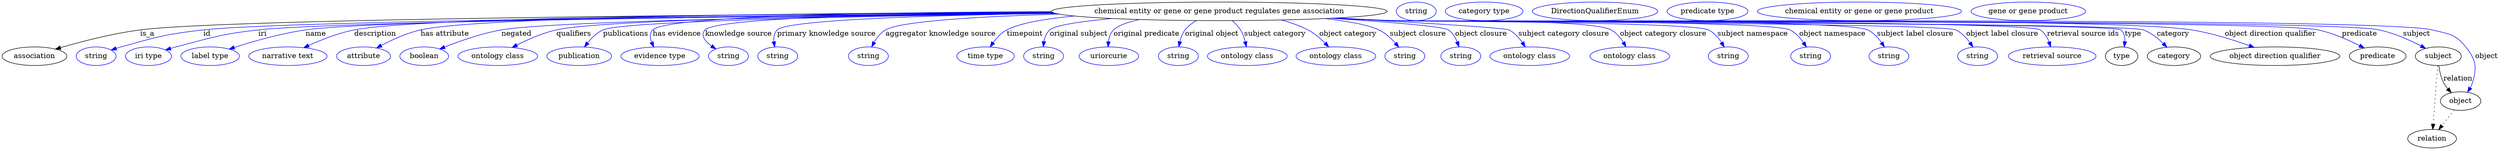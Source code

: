 digraph {
	graph [bb="0,0,4811.4,283"];
	node [label="\N"];
	"chemical entity or gene or gene product regulates gene association"	[height=0.5,
		label="chemical entity or gene or gene product regulates gene association",
		pos="2346.4,265",
		width=8.9909];
	association	[height=0.5,
		pos="62.394,178",
		width=1.7332];
	"chemical entity or gene or gene product regulates gene association" -> association	[label=is_a,
		lp="280.39,221.5",
		pos="e,102.91,191.78 2025.6,262.54 1485.2,259.5 435.35,250.85 266.39,229 213.11,222.11 153.58,206.59 112.65,194.65"];
	id	[color=blue,
		height=0.5,
		label=string,
		pos="181.39,178",
		width=1.0652];
	"chemical entity or gene or gene product regulates gene association" -> id	[color=blue,
		label=id,
		lp="395.39,221.5",
		pos="e,210.38,189.98 2028.5,261.57 1515.4,257.16 546.12,246.62 388.39,229 316.67,220.99 298.9,215.43 229.39,196 226.29,195.13 223.09,\
194.17 219.89,193.15",
		style=solid];
	iri	[color=blue,
		height=0.5,
		label="iri type",
		pos="282.39,178",
		width=1.2277];
	"chemical entity or gene or gene product regulates gene association" -> iri	[color=blue,
		label=iri,
		lp="501.39,221.5",
		pos="e,315.32,190.15 2029.5,261.24 1540.1,256.5 641.02,245.66 493.39,229 422.11,220.95 404.75,214.31 335.39,196 332.02,195.11 328.55,\
194.13 325.07,193.11",
		style=solid];
	name	[color=blue,
		height=0.5,
		label="label type",
		pos="401.39,178",
		width=1.5707];
	"chemical entity or gene or gene product regulates gene association" -> name	[color=blue,
		label=name,
		lp="604.39,221.5",
		pos="e,437.98,191.87 2027.3,261.92 1558.1,258.22 722.46,248.92 584.39,229 537.02,222.16 484.45,206.98 447.86,195.12",
		style=solid];
	description	[color=blue,
		height=0.5,
		label="narrative text",
		pos="551.39,178",
		width=2.0943];
	"chemical entity or gene or gene product regulates gene association" -> description	[color=blue,
		label=description,
		lp="717.89,221.5",
		pos="e,581.52,194.51 2023.9,263.4 1575.7,261.62 805.01,254.78 677.39,229 647.25,222.91 615.06,210.01 590.76,198.84",
		style=solid];
	"has attribute"	[color=blue,
		height=0.5,
		label=attribute,
		pos="696.39,178",
		width=1.4443];
	"chemical entity or gene or gene product regulates gene association" -> "has attribute"	[color=blue,
		label="has attribute",
		lp="852.39,221.5",
		pos="e,721.33,194.01 2023.5,263.63 1606.4,262.07 920.22,255.45 805.39,229 778.88,222.89 751.04,210 730.13,198.83",
		style=solid];
	negated	[color=blue,
		height=0.5,
		label=boolean,
		pos="813.39,178",
		width=1.2999];
	"chemical entity or gene or gene product regulates gene association" -> negated	[color=blue,
		label=negated,
		lp="990.39,221.5",
		pos="e,843.03,191.97 2030.6,261.01 1654.3,256.67 1063.3,247.07 961.39,229 923.37,222.26 881.85,207.54 852.49,195.81",
		style=solid];
	qualifiers	[color=blue,
		height=0.5,
		label="ontology class",
		pos="954.39,178",
		width=2.1304];
	"chemical entity or gene or gene product regulates gene association" -> qualifiers	[color=blue,
		label=qualifiers,
		lp="1100.9,221.5",
		pos="e,982.13,194.94 2028,261.71 1679.6,258.17 1158.3,249.52 1067.4,229 1040.8,222.99 1012.7,210.61 991.22,199.68",
		style=solid];
	publications	[color=blue,
		height=0.5,
		label=publication,
		pos="1111.4,178",
		width=1.7332];
	"chemical entity or gene or gene product regulates gene association" -> publications	[color=blue,
		label=publications,
		lp="1201.4,221.5",
		pos="e,1121.6,195.78 2031.7,260.77 1692.9,256.38 1196.7,246.94 1157.4,229 1145.6,223.62 1135.5,213.65 1127.7,204.03",
		style=solid];
	"has evidence"	[color=blue,
		height=0.5,
		label="evidence type",
		pos="1267.4,178",
		width=2.0943];
	"chemical entity or gene or gene product regulates gene association" -> "has evidence"	[color=blue,
		label="has evidence",
		lp="1299.9,221.5",
		pos="e,1255.4,195.85 2022.6,264.48 1710.1,263.29 1280.1,256.6 1253.4,229 1247.1,222.53 1247.9,213.5 1251.1,204.89",
		style=solid];
	"knowledge source"	[color=blue,
		height=0.5,
		label=string,
		pos="1399.4,178",
		width=1.0652];
	"chemical entity or gene or gene product regulates gene association" -> "knowledge source"	[color=blue,
		label="knowledge source",
		lp="1418.9,221.5",
		pos="e,1375,191.97 2024.3,263.24 1743.6,260.94 1377.8,253.26 1354.4,229 1344.7,218.94 1353.9,207.35 1366.5,197.86",
		style=solid];
	"primary knowledge source"	[color=blue,
		height=0.5,
		label=string,
		pos="1494.4,178",
		width=1.0652];
	"chemical entity or gene or gene product regulates gene association" -> "primary knowledge source"	[color=blue,
		label="primary knowledge source",
		lp="1588.4,221.5",
		pos="e,1488.6,196.04 2030.1,261.14 1795.2,257.41 1512.4,248.81 1493.4,229 1487.6,222.94 1486.3,214.33 1487,205.95",
		style=solid];
	"aggregator knowledge source"	[color=blue,
		height=0.5,
		label=string,
		pos="1669.4,178",
		width=1.0652];
	"chemical entity or gene or gene product regulates gene association" -> "aggregator knowledge source"	[color=blue,
		label="aggregator knowledge source",
		lp="1808.9,221.5",
		pos="e,1675.8,196.03 2037.4,259.58 1887.3,255.18 1732.8,246.43 1702.4,229 1692.9,223.57 1685.7,214.18 1680.4,204.99",
		style=solid];
	timepoint	[color=blue,
		height=0.5,
		label="time type",
		pos="1895.4,178",
		width=1.5346];
	"chemical entity or gene or gene product regulates gene association" -> timepoint	[color=blue,
		label=timepoint,
		lp="1971.4,221.5",
		pos="e,1904.5,195.99 2066.6,255.92 2010.7,250.64 1961.6,242.25 1936.4,229 1925.7,223.39 1916.8,213.72 1910.1,204.36",
		style=solid];
	"original subject"	[color=blue,
		height=0.5,
		label=string,
		pos="2007.4,178",
		width=1.0652];
	"chemical entity or gene or gene product regulates gene association" -> "original subject"	[color=blue,
		label="original subject",
		lp="2075.4,221.5",
		pos="e,2006.8,196.38 2139.8,251.14 2081.1,245.64 2030,238.3 2019.4,229 2012.9,223.3 2009.6,214.78 2008,206.37",
		style=solid];
	"original predicate"	[color=blue,
		height=0.5,
		label=uriorcurie,
		pos="2133.4,178",
		width=1.5887];
	"chemical entity or gene or gene product regulates gene association" -> "original predicate"	[color=blue,
		label="original predicate",
		lp="2205.9,221.5",
		pos="e,2131.9,196.09 2192.5,249.12 2169.8,244.2 2151.1,237.67 2142.4,229 2136.4,223.06 2133.6,214.58 2132.5,206.29",
		style=solid];
	"original object"	[color=blue,
		height=0.5,
		label=string,
		pos="2267.4,178",
		width=1.0652];
	"chemical entity or gene or gene product regulates gene association" -> "original object"	[color=blue,
		label="original object",
		lp="2331.9,221.5",
		pos="e,2268.4,196.29 2302.1,247.1 2293.9,242.3 2286.2,236.33 2280.4,229 2275.3,222.54 2272.2,214.29 2270.3,206.35",
		style=solid];
	"subject category"	[color=blue,
		height=0.5,
		label="ontology class",
		pos="2400.4,178",
		width=2.1304];
	"chemical entity or gene or gene product regulates gene association" -> "subject category"	[color=blue,
		label="subject category",
		lp="2453.9,221.5",
		pos="e,2398.5,196.23 2371.4,246.86 2377.4,241.72 2383.2,235.66 2387.4,229 2391.7,222.13 2394.6,213.88 2396.5,206.07",
		style=solid];
	"object category"	[color=blue,
		height=0.5,
		label="ontology class",
		pos="2571.4,178",
		width=2.1304];
	"chemical entity or gene or gene product regulates gene association" -> "object category"	[color=blue,
		label="object category",
		lp="2594.9,221.5",
		pos="e,2557.5,195.94 2466.1,248.23 2483.8,243.43 2501.5,237.17 2517.4,229 2529.8,222.64 2541.4,212.65 2550.7,203.26",
		style=solid];
	"subject closure"	[color=blue,
		height=0.5,
		label=string,
		pos="2704.4,178",
		width=1.0652];
	"chemical entity or gene or gene product regulates gene association" -> "subject closure"	[color=blue,
		label="subject closure",
		lp="2729.9,221.5",
		pos="e,2692.8,195.41 2550.3,250.99 2594.6,245.83 2634.2,238.73 2654.4,229 2666.7,223.09 2677.7,212.91 2686.2,203.27",
		style=solid];
	"object closure"	[color=blue,
		height=0.5,
		label=string,
		pos="2812.4,178",
		width=1.0652];
	"chemical entity or gene or gene product regulates gene association" -> "object closure"	[color=blue,
		label="object closure",
		lp="2851.4,221.5",
		pos="e,2808.8,196.29 2562.3,251.56 2669.5,244.58 2778.3,235.91 2788.4,229 2796.4,223.54 2801.8,214.69 2805.4,205.94",
		style=solid];
	"subject category closure"	[color=blue,
		height=0.5,
		label="ontology class",
		pos="2945.4,178",
		width=2.1304];
	"chemical entity or gene or gene product regulates gene association" -> "subject category closure"	[color=blue,
		label="subject category closure",
		lp="3010.9,221.5",
		pos="e,2936.7,196.07 2570.9,251.99 2722.9,243.53 2897.7,233.02 2905.4,229 2916,223.51 2924.7,213.85 2931.3,204.47",
		style=solid];
	"object category closure"	[color=blue,
		height=0.5,
		label="ontology class",
		pos="3138.4,178",
		width=2.1304];
	"chemical entity or gene or gene product regulates gene association" -> "object category closure"	[color=blue,
		label="object category closure",
		lp="3202.9,221.5",
		pos="e,3131,196.12 2573.4,252.15 2608.9,250.38 2645.1,248.6 2679.4,247 2726.4,244.8 3061,251.33 3102.4,229 3112.4,223.61 3120.3,214.1 \
3126.1,204.81",
		style=solid];
	"subject namespace"	[color=blue,
		height=0.5,
		label=string,
		pos="3328.4,178",
		width=1.0652];
	"chemical entity or gene or gene product regulates gene association" -> "subject namespace"	[color=blue,
		label="subject namespace",
		lp="3375.4,221.5",
		pos="e,3320.7,195.7 2569.4,251.95 2606.1,250.16 2643.8,248.43 2679.4,247 2713.3,245.63 3260.2,244.54 3290.4,229 3300.8,223.63 3309.2,\
213.94 3315.4,204.51",
		style=solid];
	"object namespace"	[color=blue,
		height=0.5,
		label=string,
		pos="3487.4,178",
		width=1.0652];
	"chemical entity or gene or gene product regulates gene association" -> "object namespace"	[color=blue,
		label="object namespace",
		lp="3529.4,221.5",
		pos="e,3479.1,195.75 2567.6,251.85 2604.9,250.05 2643.2,248.35 2679.4,247 2722,245.41 3409.1,247.94 3447.4,229 3458.2,223.64 3467.1,213.81 \
3473.7,204.28",
		style=solid];
	"subject label closure"	[color=blue,
		height=0.5,
		label=string,
		pos="3638.4,178",
		width=1.0652];
	"chemical entity or gene or gene product regulates gene association" -> "subject label closure"	[color=blue,
		label="subject label closure",
		lp="3689.4,221.5",
		pos="e,3629.8,195.77 2566.7,251.78 2604.3,249.97 2642.9,248.29 2679.4,247 2730.4,245.2 3551.5,251.27 3597.4,229 3608.4,223.67 3617.4,\
213.85 3624.2,204.32",
		style=solid];
	"object label closure"	[color=blue,
		height=0.5,
		label=string,
		pos="3809.4,178",
		width=1.0652];
	"chemical entity or gene or gene product regulates gene association" -> "object label closure"	[color=blue,
		label="object label closure",
		lp="3856.9,221.5",
		pos="e,3800.5,195.8 2565.8,251.72 2603.7,249.91 2642.7,248.24 2679.4,247 2709.6,245.98 3740.1,241.99 3767.4,229 3778.5,223.7 3787.8,213.89 \
3794.7,204.35",
		style=solid];
	"retrieval source ids"	[color=blue,
		height=0.5,
		label="retrieval source",
		pos="3953.4,178",
		width=2.347];
	"chemical entity or gene or gene product regulates gene association" -> "retrieval source ids"	[color=blue,
		label="retrieval source ids",
		lp="4012.9,221.5",
		pos="e,3950.4,196 2564.9,251.7 2603,249.88 2642.4,248.21 2679.4,247 2714.1,245.86 3901.3,247.96 3930.4,229 3938.5,223.7 3943.8,214.72 \
3947.3,205.81",
		style=solid];
	type	[height=0.5,
		pos="4087.4,178",
		width=0.86659];
	"chemical entity or gene or gene product regulates gene association" -> type	[color=blue,
		label=type,
		lp="4109.4,221.5",
		pos="e,4092.5,196.18 2564.4,251.67 2602.7,249.85 2642.2,248.19 2679.4,247 2698.9,246.38 4072.5,242.77 4086.4,229 4092.4,223.09 4094,214.51 \
4093.6,206.12",
		style=solid];
	category	[height=0.5,
		pos="4188.4,178",
		width=1.4263];
	"chemical entity or gene or gene product regulates gene association" -> category	[color=blue,
		label=category,
		lp="4186.9,221.5",
		pos="e,4174.8,195.45 2564.4,251.66 2602.7,249.84 2642.2,248.18 2679.4,247 2719.7,245.72 4091.7,243.1 4129.4,229 4144,223.55 4157.4,212.79 \
4167.8,202.65",
		style=solid];
	"object direction qualifier"	[height=0.5,
		pos="4382.4,178",
		width=3.4664];
	"chemical entity or gene or gene product regulates gene association" -> "object direction qualifier"	[color=blue,
		label="object direction qualifier",
		lp="4373.4,221.5",
		pos="e,4342.4,195.08 2564,251.66 2602.4,249.83 2642.1,248.17 2679.4,247 2850.8,241.63 4053.1,255.85 4222.4,229 4260.3,222.99 4301.5,209.93 \
4332.7,198.66",
		style=solid];
	predicate	[height=0.5,
		pos="4579.4,178",
		width=1.5165];
	"chemical entity or gene or gene product regulates gene association" -> predicate	[color=blue,
		label=predicate,
		lp="4545.4,221.5",
		pos="e,4553.2,194.11 2563.5,251.63 2602.1,249.8 2641.9,248.14 2679.4,247 2778.6,243.97 4368.4,249.85 4465.4,229 4493.1,223.04 4522.4,\
210.05 4544.3,198.8",
		style=solid];
	subject	[height=0.5,
		pos="4696.4,178",
		width=1.2277];
	"chemical entity or gene or gene product regulates gene association" -> subject	[color=blue,
		label=subject,
		lp="4654.4,221.5",
		pos="e,4672.3,193.16 2563.5,251.61 2602.1,249.78 2641.9,248.13 2679.4,247 2785.1,243.8 4480,251.36 4583.4,229 4611.6,222.89 4641.5,209.36 \
4663.4,197.91",
		style=solid];
	object	[height=0.5,
		pos="4739.4,91",
		width=1.0832];
	"chemical entity or gene or gene product regulates gene association" -> object	[color=blue,
		label=object,
		lp="4789.4,178",
		pos="e,4752.8,108.09 2563.1,251.62 2601.8,249.78 2641.8,248.13 2679.4,247 2790.7,243.66 4576.2,255.41 4684.4,229 4715.9,221.32 4729.3,\
221.42 4749.4,196 4768.7,171.51 4771.3,156.9 4762.4,127 4761.4,123.55 4759.9,120.13 4758.1,116.85",
		style=solid];
	association_type	[color=blue,
		height=0.5,
		label=string,
		pos="2726.4,265",
		width=1.0652];
	association_category	[color=blue,
		height=0.5,
		label="category type",
		pos="2857.4,265",
		width=2.0762];
	"chemical entity or gene or gene product regulates gene association_object direction qualifier"	[color=blue,
		height=0.5,
		label=DirectionQualifierEnum,
		pos="3071.4,265",
		width=3.358];
	"chemical entity or gene or gene product regulates gene association_predicate"	[color=blue,
		height=0.5,
		label="predicate type",
		pos="3288.4,265",
		width=2.1665];
	subject -> object	[label=relation,
		lp="4734.4,134.5",
		pos="e,4721.5,107.23 4697.5,159.55 4698.7,149.57 4701.2,137.07 4706.4,127 4708.6,122.68 4711.5,118.52 4714.7,114.66"];
	relation	[height=0.5,
		pos="4684.4,18",
		width=1.2999];
	subject -> relation	[pos="e,4685.7,36.188 4695.1,159.79 4693,132.48 4689,78.994 4686.5,46.38",
		style=dotted];
	"chemical entity or gene or gene product regulates gene association_subject"	[color=blue,
		height=0.5,
		label="chemical entity or gene or gene product",
		pos="3581.4,265",
		width=5.4703];
	object -> relation	[pos="e,4697.2,35.54 4726.9,73.889 4720,64.939 4711.2,53.617 4703.4,43.584",
		style=dotted];
	"chemical entity or gene or gene product regulates gene association_object"	[color=blue,
		height=0.5,
		label="gene or gene product",
		pos="3906.4,265",
		width=3.0692];
}
